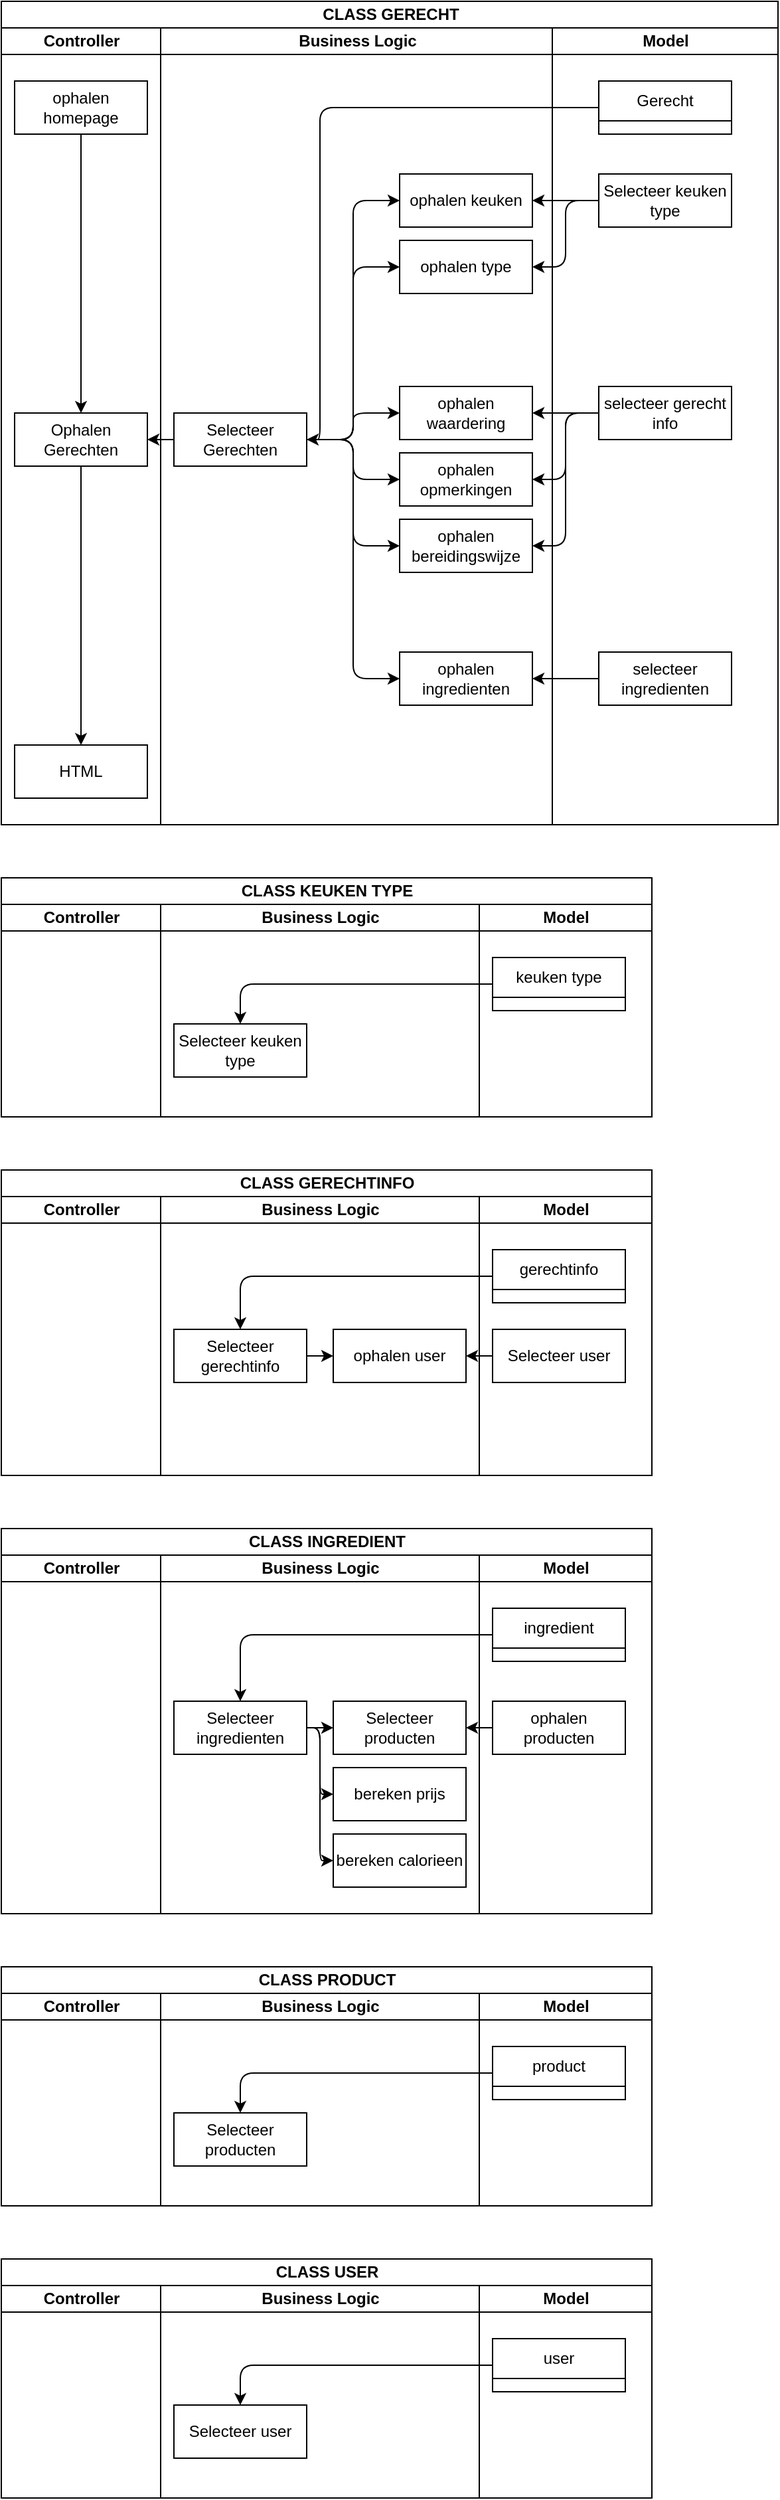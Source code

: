 <mxfile>
    <diagram id="YDH5gtgfFNlyE-vyJbpZ" name="ophalen homepage">
        <mxGraphModel dx="680" dy="563" grid="1" gridSize="10" guides="1" tooltips="1" connect="1" arrows="1" fold="1" page="1" pageScale="1" pageWidth="850" pageHeight="1100" math="0" shadow="0">
            <root>
                <mxCell id="0"/>
                <mxCell id="1" parent="0"/>
                <mxCell id="2" value="CLASS GERECHT" style="swimlane;childLayout=stackLayout;resizeParent=1;resizeParentMax=0;startSize=20;html=1;" parent="1" vertex="1">
                    <mxGeometry x="10" y="30" width="585" height="620" as="geometry"/>
                </mxCell>
                <mxCell id="3" value="Controller" style="swimlane;startSize=20;html=1;" parent="2" vertex="1">
                    <mxGeometry y="20" width="120" height="600" as="geometry"/>
                </mxCell>
                <mxCell id="150" style="edgeStyle=none;html=1;exitX=0.5;exitY=1;exitDx=0;exitDy=0;entryX=0.5;entryY=0;entryDx=0;entryDy=0;" edge="1" parent="3" source="4" target="149">
                    <mxGeometry relative="1" as="geometry"/>
                </mxCell>
                <mxCell id="4" value="ophalen homepage" style="rounded=0;whiteSpace=wrap;html=1;" parent="3" vertex="1">
                    <mxGeometry x="10" y="40" width="100" height="40" as="geometry"/>
                </mxCell>
                <mxCell id="9" value="HTML" style="rounded=0;whiteSpace=wrap;html=1;" parent="3" vertex="1">
                    <mxGeometry x="10.0" y="540" width="100" height="40" as="geometry"/>
                </mxCell>
                <mxCell id="151" style="edgeStyle=none;html=1;exitX=0.5;exitY=1;exitDx=0;exitDy=0;entryX=0.5;entryY=0;entryDx=0;entryDy=0;" edge="1" parent="3" source="149" target="9">
                    <mxGeometry relative="1" as="geometry"/>
                </mxCell>
                <mxCell id="149" value="Ophalen Gerechten" style="rounded=0;whiteSpace=wrap;html=1;" vertex="1" parent="3">
                    <mxGeometry x="10.0" y="290" width="100" height="40" as="geometry"/>
                </mxCell>
                <mxCell id="5" value="Business Logic" style="swimlane;startSize=20;html=1;" parent="2" vertex="1">
                    <mxGeometry x="120" y="20" width="295" height="600" as="geometry"/>
                </mxCell>
                <mxCell id="162" style="edgeStyle=orthogonalEdgeStyle;html=1;exitX=1;exitY=0.5;exitDx=0;exitDy=0;entryX=0;entryY=0.5;entryDx=0;entryDy=0;" edge="1" parent="5" source="11" target="154">
                    <mxGeometry relative="1" as="geometry"/>
                </mxCell>
                <mxCell id="163" style="edgeStyle=orthogonalEdgeStyle;html=1;exitX=1;exitY=0.5;exitDx=0;exitDy=0;entryX=0;entryY=0.5;entryDx=0;entryDy=0;" edge="1" parent="5" source="11" target="155">
                    <mxGeometry relative="1" as="geometry"/>
                </mxCell>
                <mxCell id="191" style="edgeStyle=orthogonalEdgeStyle;html=1;exitX=1;exitY=0.5;exitDx=0;exitDy=0;entryX=0;entryY=0.5;entryDx=0;entryDy=0;" edge="1" parent="5" source="11" target="156">
                    <mxGeometry relative="1" as="geometry"/>
                </mxCell>
                <mxCell id="193" style="edgeStyle=orthogonalEdgeStyle;html=1;exitX=1;exitY=0.5;exitDx=0;exitDy=0;entryX=0;entryY=0.5;entryDx=0;entryDy=0;" edge="1" parent="5" source="11" target="158">
                    <mxGeometry relative="1" as="geometry"/>
                </mxCell>
                <mxCell id="196" style="edgeStyle=orthogonalEdgeStyle;html=1;exitX=1;exitY=0.5;exitDx=0;exitDy=0;entryX=0;entryY=0.5;entryDx=0;entryDy=0;" edge="1" parent="5" source="11" target="187">
                    <mxGeometry relative="1" as="geometry"/>
                </mxCell>
                <mxCell id="198" style="edgeStyle=orthogonalEdgeStyle;html=1;exitX=1;exitY=0.5;exitDx=0;exitDy=0;entryX=0;entryY=0.5;entryDx=0;entryDy=0;" edge="1" parent="5" source="11" target="157">
                    <mxGeometry relative="1" as="geometry"/>
                </mxCell>
                <mxCell id="11" value="Selecteer Gerechten" style="rounded=0;whiteSpace=wrap;html=1;" parent="5" vertex="1">
                    <mxGeometry x="10.0" y="290" width="100" height="40" as="geometry"/>
                </mxCell>
                <mxCell id="154" value="ophalen keuken" style="rounded=0;whiteSpace=wrap;html=1;" vertex="1" parent="5">
                    <mxGeometry x="180" y="110" width="100" height="40" as="geometry"/>
                </mxCell>
                <mxCell id="155" value="ophalen type" style="rounded=0;whiteSpace=wrap;html=1;" vertex="1" parent="5">
                    <mxGeometry x="180" y="160" width="100" height="40" as="geometry"/>
                </mxCell>
                <mxCell id="156" value="ophalen waardering" style="rounded=0;whiteSpace=wrap;html=1;" vertex="1" parent="5">
                    <mxGeometry x="180" y="270" width="100" height="40" as="geometry"/>
                </mxCell>
                <mxCell id="157" value="ophalen ingredienten" style="rounded=0;whiteSpace=wrap;html=1;" vertex="1" parent="5">
                    <mxGeometry x="180" y="470" width="100" height="40" as="geometry"/>
                </mxCell>
                <mxCell id="158" value="ophalen opmerkingen" style="rounded=0;whiteSpace=wrap;html=1;" vertex="1" parent="5">
                    <mxGeometry x="180" y="320" width="100" height="40" as="geometry"/>
                </mxCell>
                <mxCell id="187" value="ophalen bereidingswijze" style="rounded=0;whiteSpace=wrap;html=1;" vertex="1" parent="5">
                    <mxGeometry x="180" y="370" width="100" height="40" as="geometry"/>
                </mxCell>
                <mxCell id="6" value="Model" style="swimlane;startSize=20;html=1;" parent="2" vertex="1">
                    <mxGeometry x="415" y="20" width="170" height="600" as="geometry"/>
                </mxCell>
                <mxCell id="12" value="Gerecht" style="swimlane;fontStyle=0;childLayout=stackLayout;horizontal=1;startSize=30;horizontalStack=0;resizeParent=1;resizeParentMax=0;resizeLast=0;collapsible=1;marginBottom=0;whiteSpace=wrap;html=1;fontSize=12;" parent="6" vertex="1">
                    <mxGeometry x="35" y="40" width="100" height="40" as="geometry"/>
                </mxCell>
                <mxCell id="89" value="Selecteer keuken type" style="rounded=0;whiteSpace=wrap;html=1;" parent="6" vertex="1">
                    <mxGeometry x="35" y="110" width="100" height="40" as="geometry"/>
                </mxCell>
                <mxCell id="190" value="selecteer gerecht info" style="rounded=0;whiteSpace=wrap;html=1;" vertex="1" parent="6">
                    <mxGeometry x="35" y="270" width="100" height="40" as="geometry"/>
                </mxCell>
                <mxCell id="199" value="selecteer ingredienten" style="rounded=0;whiteSpace=wrap;html=1;" vertex="1" parent="6">
                    <mxGeometry x="35" y="470" width="100" height="40" as="geometry"/>
                </mxCell>
                <mxCell id="152" style="edgeStyle=none;html=1;exitX=0;exitY=0.5;exitDx=0;exitDy=0;entryX=1;entryY=0.5;entryDx=0;entryDy=0;" edge="1" parent="2" source="11" target="149">
                    <mxGeometry relative="1" as="geometry"/>
                </mxCell>
                <mxCell id="153" style="edgeStyle=orthogonalEdgeStyle;html=1;exitX=0;exitY=0.5;exitDx=0;exitDy=0;entryX=1;entryY=0.5;entryDx=0;entryDy=0;" edge="1" parent="2" source="12" target="11">
                    <mxGeometry relative="1" as="geometry">
                        <Array as="points">
                            <mxPoint x="240" y="80"/>
                            <mxPoint x="240" y="330"/>
                        </Array>
                    </mxGeometry>
                </mxCell>
                <mxCell id="188" style="edgeStyle=orthogonalEdgeStyle;html=1;exitX=0;exitY=0.5;exitDx=0;exitDy=0;entryX=1;entryY=0.5;entryDx=0;entryDy=0;" edge="1" parent="2" source="89" target="154">
                    <mxGeometry relative="1" as="geometry"/>
                </mxCell>
                <mxCell id="189" style="edgeStyle=orthogonalEdgeStyle;html=1;exitX=0;exitY=0.5;exitDx=0;exitDy=0;entryX=1;entryY=0.5;entryDx=0;entryDy=0;" edge="1" parent="2" source="89" target="155">
                    <mxGeometry relative="1" as="geometry"/>
                </mxCell>
                <mxCell id="192" style="edgeStyle=orthogonalEdgeStyle;html=1;exitX=0;exitY=0.5;exitDx=0;exitDy=0;entryX=1;entryY=0.5;entryDx=0;entryDy=0;" edge="1" parent="2" source="190" target="156">
                    <mxGeometry relative="1" as="geometry"/>
                </mxCell>
                <mxCell id="195" style="edgeStyle=orthogonalEdgeStyle;html=1;exitX=0;exitY=0.5;exitDx=0;exitDy=0;entryX=1;entryY=0.5;entryDx=0;entryDy=0;" edge="1" parent="2" source="190" target="158">
                    <mxGeometry relative="1" as="geometry"/>
                </mxCell>
                <mxCell id="197" style="edgeStyle=orthogonalEdgeStyle;html=1;exitX=0;exitY=0.5;exitDx=0;exitDy=0;entryX=1;entryY=0.5;entryDx=0;entryDy=0;" edge="1" parent="2" source="190" target="187">
                    <mxGeometry relative="1" as="geometry"/>
                </mxCell>
                <mxCell id="200" style="edgeStyle=orthogonalEdgeStyle;html=1;exitX=0;exitY=0.5;exitDx=0;exitDy=0;entryX=1;entryY=0.5;entryDx=0;entryDy=0;" edge="1" parent="2" source="199" target="157">
                    <mxGeometry relative="1" as="geometry"/>
                </mxCell>
                <mxCell id="201" value="CLASS KEUKEN TYPE" style="swimlane;childLayout=stackLayout;resizeParent=1;resizeParentMax=0;startSize=20;html=1;" vertex="1" parent="1">
                    <mxGeometry x="10" y="690" width="490" height="180" as="geometry"/>
                </mxCell>
                <mxCell id="202" value="Controller" style="swimlane;startSize=20;html=1;" vertex="1" parent="201">
                    <mxGeometry y="20" width="120" height="160" as="geometry"/>
                </mxCell>
                <mxCell id="203" value="Business Logic" style="swimlane;startSize=20;html=1;" vertex="1" parent="201">
                    <mxGeometry x="120" y="20" width="240" height="160" as="geometry"/>
                </mxCell>
                <mxCell id="205" value="Selecteer keuken type" style="rounded=0;whiteSpace=wrap;html=1;" vertex="1" parent="203">
                    <mxGeometry x="10.0" y="90" width="100" height="40" as="geometry"/>
                </mxCell>
                <mxCell id="207" value="Model" style="swimlane;startSize=20;html=1;" vertex="1" parent="201">
                    <mxGeometry x="360" y="20" width="130" height="160" as="geometry"/>
                </mxCell>
                <mxCell id="208" value="keuken type" style="swimlane;fontStyle=0;childLayout=stackLayout;horizontal=1;startSize=30;horizontalStack=0;resizeParent=1;resizeParentMax=0;resizeLast=0;collapsible=1;marginBottom=0;whiteSpace=wrap;html=1;fontSize=12;" vertex="1" parent="207">
                    <mxGeometry x="10.0" y="40" width="100" height="40" as="geometry"/>
                </mxCell>
                <mxCell id="210" style="edgeStyle=orthogonalEdgeStyle;html=1;" edge="1" parent="201" source="208" target="205">
                    <mxGeometry relative="1" as="geometry"/>
                </mxCell>
                <mxCell id="212" value="CLASS GERECHTINFO" style="swimlane;childLayout=stackLayout;resizeParent=1;resizeParentMax=0;startSize=20;html=1;" vertex="1" parent="1">
                    <mxGeometry x="10" y="910" width="490" height="230" as="geometry"/>
                </mxCell>
                <mxCell id="213" value="Controller" style="swimlane;startSize=20;html=1;" vertex="1" parent="212">
                    <mxGeometry y="20" width="120" height="210" as="geometry"/>
                </mxCell>
                <mxCell id="214" value="Business Logic" style="swimlane;startSize=20;html=1;" vertex="1" parent="212">
                    <mxGeometry x="120" y="20" width="240" height="210" as="geometry"/>
                </mxCell>
                <mxCell id="221" style="edgeStyle=orthogonalEdgeStyle;html=1;exitX=1;exitY=0.5;exitDx=0;exitDy=0;entryX=0;entryY=0.5;entryDx=0;entryDy=0;" edge="1" parent="214" source="215" target="220">
                    <mxGeometry relative="1" as="geometry"/>
                </mxCell>
                <mxCell id="215" value="Selecteer gerechtinfo" style="rounded=0;whiteSpace=wrap;html=1;" vertex="1" parent="214">
                    <mxGeometry x="10.0" y="100" width="100" height="40" as="geometry"/>
                </mxCell>
                <mxCell id="220" value="ophalen user" style="rounded=0;whiteSpace=wrap;html=1;" vertex="1" parent="214">
                    <mxGeometry x="130.0" y="100" width="100" height="40" as="geometry"/>
                </mxCell>
                <mxCell id="216" value="Model" style="swimlane;startSize=20;html=1;" vertex="1" parent="212">
                    <mxGeometry x="360" y="20" width="130" height="210" as="geometry"/>
                </mxCell>
                <mxCell id="217" value="gerechtinfo" style="swimlane;fontStyle=0;childLayout=stackLayout;horizontal=1;startSize=30;horizontalStack=0;resizeParent=1;resizeParentMax=0;resizeLast=0;collapsible=1;marginBottom=0;whiteSpace=wrap;html=1;fontSize=12;" vertex="1" parent="216">
                    <mxGeometry x="10.0" y="40" width="100" height="40" as="geometry"/>
                </mxCell>
                <mxCell id="219" value="Selecteer user" style="rounded=0;whiteSpace=wrap;html=1;" vertex="1" parent="216">
                    <mxGeometry x="10.0" y="100" width="100" height="40" as="geometry"/>
                </mxCell>
                <mxCell id="218" style="edgeStyle=orthogonalEdgeStyle;html=1;" edge="1" parent="212" source="217" target="215">
                    <mxGeometry relative="1" as="geometry"/>
                </mxCell>
                <mxCell id="222" style="edgeStyle=orthogonalEdgeStyle;html=1;exitX=0;exitY=0.5;exitDx=0;exitDy=0;" edge="1" parent="1" source="219">
                    <mxGeometry relative="1" as="geometry">
                        <mxPoint x="360" y="1050" as="targetPoint"/>
                    </mxGeometry>
                </mxCell>
                <mxCell id="223" value="CLASS INGREDIENT" style="swimlane;childLayout=stackLayout;resizeParent=1;resizeParentMax=0;startSize=20;html=1;" vertex="1" parent="1">
                    <mxGeometry x="10" y="1180" width="490" height="290" as="geometry"/>
                </mxCell>
                <mxCell id="224" value="Controller" style="swimlane;startSize=20;html=1;" vertex="1" parent="223">
                    <mxGeometry y="20" width="120" height="270" as="geometry"/>
                </mxCell>
                <mxCell id="225" value="Business Logic" style="swimlane;startSize=20;html=1;" vertex="1" parent="223">
                    <mxGeometry x="120" y="20" width="240" height="270" as="geometry"/>
                </mxCell>
                <mxCell id="233" style="edgeStyle=orthogonalEdgeStyle;html=1;exitX=1;exitY=0.5;exitDx=0;exitDy=0;entryX=0;entryY=0.5;entryDx=0;entryDy=0;" edge="1" parent="225" source="226" target="232">
                    <mxGeometry relative="1" as="geometry"/>
                </mxCell>
                <mxCell id="246" style="edgeStyle=orthogonalEdgeStyle;html=1;exitX=1;exitY=0.5;exitDx=0;exitDy=0;entryX=0;entryY=0.5;entryDx=0;entryDy=0;" edge="1" parent="225" source="226" target="235">
                    <mxGeometry relative="1" as="geometry"/>
                </mxCell>
                <mxCell id="247" style="edgeStyle=orthogonalEdgeStyle;html=1;exitX=1;exitY=0.5;exitDx=0;exitDy=0;entryX=0;entryY=0.5;entryDx=0;entryDy=0;" edge="1" parent="225" source="226" target="237">
                    <mxGeometry relative="1" as="geometry"/>
                </mxCell>
                <mxCell id="226" value="Selecteer ingredienten" style="rounded=0;whiteSpace=wrap;html=1;" vertex="1" parent="225">
                    <mxGeometry x="10.0" y="110" width="100" height="40" as="geometry"/>
                </mxCell>
                <mxCell id="232" value="Selecteer producten" style="rounded=0;whiteSpace=wrap;html=1;" vertex="1" parent="225">
                    <mxGeometry x="130.0" y="110" width="100" height="40" as="geometry"/>
                </mxCell>
                <mxCell id="235" value="bereken prijs" style="rounded=0;whiteSpace=wrap;html=1;" vertex="1" parent="225">
                    <mxGeometry x="130.0" y="160" width="100" height="40" as="geometry"/>
                </mxCell>
                <mxCell id="237" value="bereken calorieen" style="rounded=0;whiteSpace=wrap;html=1;" vertex="1" parent="225">
                    <mxGeometry x="130.0" y="210" width="100" height="40" as="geometry"/>
                </mxCell>
                <mxCell id="227" value="Model" style="swimlane;startSize=20;html=1;" vertex="1" parent="223">
                    <mxGeometry x="360" y="20" width="130" height="270" as="geometry"/>
                </mxCell>
                <mxCell id="228" value="ingredient" style="swimlane;fontStyle=0;childLayout=stackLayout;horizontal=1;startSize=30;horizontalStack=0;resizeParent=1;resizeParentMax=0;resizeLast=0;collapsible=1;marginBottom=0;whiteSpace=wrap;html=1;fontSize=12;" vertex="1" parent="227">
                    <mxGeometry x="10.0" y="40" width="100" height="40" as="geometry"/>
                </mxCell>
                <mxCell id="231" value="ophalen producten" style="rounded=0;whiteSpace=wrap;html=1;" vertex="1" parent="227">
                    <mxGeometry x="10.0" y="110" width="100" height="40" as="geometry"/>
                </mxCell>
                <mxCell id="229" style="edgeStyle=orthogonalEdgeStyle;html=1;" edge="1" parent="223" source="228" target="226">
                    <mxGeometry relative="1" as="geometry"/>
                </mxCell>
                <mxCell id="234" style="edgeStyle=orthogonalEdgeStyle;html=1;exitX=0;exitY=0.5;exitDx=0;exitDy=0;entryX=1;entryY=0.5;entryDx=0;entryDy=0;" edge="1" parent="223" source="231" target="232">
                    <mxGeometry relative="1" as="geometry"/>
                </mxCell>
                <mxCell id="239" value="CLASS PRODUCT" style="swimlane;childLayout=stackLayout;resizeParent=1;resizeParentMax=0;startSize=20;html=1;" vertex="1" parent="1">
                    <mxGeometry x="10" y="1510" width="490" height="180" as="geometry"/>
                </mxCell>
                <mxCell id="240" value="Controller" style="swimlane;startSize=20;html=1;" vertex="1" parent="239">
                    <mxGeometry y="20" width="120" height="160" as="geometry"/>
                </mxCell>
                <mxCell id="241" value="Business Logic" style="swimlane;startSize=20;html=1;" vertex="1" parent="239">
                    <mxGeometry x="120" y="20" width="240" height="160" as="geometry"/>
                </mxCell>
                <mxCell id="242" value="Selecteer producten" style="rounded=0;whiteSpace=wrap;html=1;" vertex="1" parent="241">
                    <mxGeometry x="10.0" y="90" width="100" height="40" as="geometry"/>
                </mxCell>
                <mxCell id="243" value="Model" style="swimlane;startSize=20;html=1;" vertex="1" parent="239">
                    <mxGeometry x="360" y="20" width="130" height="160" as="geometry"/>
                </mxCell>
                <mxCell id="244" value="product" style="swimlane;fontStyle=0;childLayout=stackLayout;horizontal=1;startSize=30;horizontalStack=0;resizeParent=1;resizeParentMax=0;resizeLast=0;collapsible=1;marginBottom=0;whiteSpace=wrap;html=1;fontSize=12;" vertex="1" parent="243">
                    <mxGeometry x="10.0" y="40" width="100" height="40" as="geometry"/>
                </mxCell>
                <mxCell id="245" style="edgeStyle=orthogonalEdgeStyle;html=1;" edge="1" parent="239" source="244" target="242">
                    <mxGeometry relative="1" as="geometry"/>
                </mxCell>
                <mxCell id="lWpp2SihVvTcXTK2jiZx-247" value="CLASS USER" style="swimlane;childLayout=stackLayout;resizeParent=1;resizeParentMax=0;startSize=20;html=1;" vertex="1" parent="1">
                    <mxGeometry x="10" y="1730" width="490" height="180" as="geometry"/>
                </mxCell>
                <mxCell id="lWpp2SihVvTcXTK2jiZx-248" value="Controller" style="swimlane;startSize=20;html=1;" vertex="1" parent="lWpp2SihVvTcXTK2jiZx-247">
                    <mxGeometry y="20" width="120" height="160" as="geometry"/>
                </mxCell>
                <mxCell id="lWpp2SihVvTcXTK2jiZx-249" value="Business Logic" style="swimlane;startSize=20;html=1;" vertex="1" parent="lWpp2SihVvTcXTK2jiZx-247">
                    <mxGeometry x="120" y="20" width="240" height="160" as="geometry"/>
                </mxCell>
                <mxCell id="lWpp2SihVvTcXTK2jiZx-250" value="Selecteer user" style="rounded=0;whiteSpace=wrap;html=1;" vertex="1" parent="lWpp2SihVvTcXTK2jiZx-249">
                    <mxGeometry x="10.0" y="90" width="100" height="40" as="geometry"/>
                </mxCell>
                <mxCell id="lWpp2SihVvTcXTK2jiZx-251" value="Model" style="swimlane;startSize=20;html=1;" vertex="1" parent="lWpp2SihVvTcXTK2jiZx-247">
                    <mxGeometry x="360" y="20" width="130" height="160" as="geometry"/>
                </mxCell>
                <mxCell id="lWpp2SihVvTcXTK2jiZx-252" value="user" style="swimlane;fontStyle=0;childLayout=stackLayout;horizontal=1;startSize=30;horizontalStack=0;resizeParent=1;resizeParentMax=0;resizeLast=0;collapsible=1;marginBottom=0;whiteSpace=wrap;html=1;fontSize=12;" vertex="1" parent="lWpp2SihVvTcXTK2jiZx-251">
                    <mxGeometry x="10.0" y="40" width="100" height="40" as="geometry"/>
                </mxCell>
                <mxCell id="lWpp2SihVvTcXTK2jiZx-253" style="edgeStyle=orthogonalEdgeStyle;html=1;" edge="1" parent="lWpp2SihVvTcXTK2jiZx-247" source="lWpp2SihVvTcXTK2jiZx-252" target="lWpp2SihVvTcXTK2jiZx-250">
                    <mxGeometry relative="1" as="geometry"/>
                </mxCell>
            </root>
        </mxGraphModel>
    </diagram>
    <diagram id="CoL4jvxkLPoEOY2x2Tg8" name="ophalen detailpage">
        <mxGraphModel dx="680" dy="563" grid="1" gridSize="10" guides="1" tooltips="1" connect="1" arrows="1" fold="1" page="1" pageScale="1" pageWidth="850" pageHeight="1100" math="0" shadow="0">
            <root>
                <mxCell id="0"/>
                <mxCell id="1" parent="0"/>
                <mxCell id="m3Z5yjFl3U096URBR_PB-1" value="CLASS GERECHT" style="swimlane;childLayout=stackLayout;resizeParent=1;resizeParentMax=0;startSize=20;html=1;" vertex="1" parent="1">
                    <mxGeometry x="10" y="30" width="585" height="620" as="geometry"/>
                </mxCell>
                <mxCell id="m3Z5yjFl3U096URBR_PB-2" value="Controller" style="swimlane;startSize=20;html=1;" vertex="1" parent="m3Z5yjFl3U096URBR_PB-1">
                    <mxGeometry y="20" width="120" height="600" as="geometry"/>
                </mxCell>
                <mxCell id="m3Z5yjFl3U096URBR_PB-3" style="edgeStyle=none;html=1;exitX=0.5;exitY=1;exitDx=0;exitDy=0;entryX=0.5;entryY=0;entryDx=0;entryDy=0;" edge="1" parent="m3Z5yjFl3U096URBR_PB-2" source="m3Z5yjFl3U096URBR_PB-4" target="m3Z5yjFl3U096URBR_PB-7">
                    <mxGeometry relative="1" as="geometry"/>
                </mxCell>
                <mxCell id="m3Z5yjFl3U096URBR_PB-4" value="ophalen detailpage" style="rounded=0;whiteSpace=wrap;html=1;" vertex="1" parent="m3Z5yjFl3U096URBR_PB-2">
                    <mxGeometry x="10" y="40" width="100" height="40" as="geometry"/>
                </mxCell>
                <mxCell id="m3Z5yjFl3U096URBR_PB-5" value="HTML" style="rounded=0;whiteSpace=wrap;html=1;" vertex="1" parent="m3Z5yjFl3U096URBR_PB-2">
                    <mxGeometry x="10.0" y="540" width="100" height="40" as="geometry"/>
                </mxCell>
                <mxCell id="m3Z5yjFl3U096URBR_PB-6" style="edgeStyle=none;html=1;exitX=0.5;exitY=1;exitDx=0;exitDy=0;entryX=0.5;entryY=0;entryDx=0;entryDy=0;" edge="1" parent="m3Z5yjFl3U096URBR_PB-2" source="m3Z5yjFl3U096URBR_PB-7" target="m3Z5yjFl3U096URBR_PB-5">
                    <mxGeometry relative="1" as="geometry"/>
                </mxCell>
                <mxCell id="m3Z5yjFl3U096URBR_PB-7" value="Ophalen Gerecht" style="rounded=0;whiteSpace=wrap;html=1;" vertex="1" parent="m3Z5yjFl3U096URBR_PB-2">
                    <mxGeometry x="10.0" y="290" width="100" height="40" as="geometry"/>
                </mxCell>
                <mxCell id="m3Z5yjFl3U096URBR_PB-8" value="Business Logic" style="swimlane;startSize=20;html=1;" vertex="1" parent="m3Z5yjFl3U096URBR_PB-1">
                    <mxGeometry x="120" y="20" width="295" height="600" as="geometry"/>
                </mxCell>
                <mxCell id="m3Z5yjFl3U096URBR_PB-9" style="edgeStyle=orthogonalEdgeStyle;html=1;exitX=1;exitY=0.5;exitDx=0;exitDy=0;entryX=0;entryY=0.5;entryDx=0;entryDy=0;" edge="1" parent="m3Z5yjFl3U096URBR_PB-8" source="m3Z5yjFl3U096URBR_PB-15" target="m3Z5yjFl3U096URBR_PB-16">
                    <mxGeometry relative="1" as="geometry"/>
                </mxCell>
                <mxCell id="m3Z5yjFl3U096URBR_PB-10" style="edgeStyle=orthogonalEdgeStyle;html=1;exitX=1;exitY=0.5;exitDx=0;exitDy=0;entryX=0;entryY=0.5;entryDx=0;entryDy=0;" edge="1" parent="m3Z5yjFl3U096URBR_PB-8" source="m3Z5yjFl3U096URBR_PB-15" target="m3Z5yjFl3U096URBR_PB-17">
                    <mxGeometry relative="1" as="geometry"/>
                </mxCell>
                <mxCell id="m3Z5yjFl3U096URBR_PB-11" style="edgeStyle=orthogonalEdgeStyle;html=1;exitX=1;exitY=0.5;exitDx=0;exitDy=0;entryX=0;entryY=0.5;entryDx=0;entryDy=0;" edge="1" parent="m3Z5yjFl3U096URBR_PB-8" source="m3Z5yjFl3U096URBR_PB-15" target="m3Z5yjFl3U096URBR_PB-18">
                    <mxGeometry relative="1" as="geometry"/>
                </mxCell>
                <mxCell id="m3Z5yjFl3U096URBR_PB-12" style="edgeStyle=orthogonalEdgeStyle;html=1;exitX=1;exitY=0.5;exitDx=0;exitDy=0;entryX=0;entryY=0.5;entryDx=0;entryDy=0;" edge="1" parent="m3Z5yjFl3U096URBR_PB-8" source="m3Z5yjFl3U096URBR_PB-15" target="m3Z5yjFl3U096URBR_PB-20">
                    <mxGeometry relative="1" as="geometry"/>
                </mxCell>
                <mxCell id="m3Z5yjFl3U096URBR_PB-13" style="edgeStyle=orthogonalEdgeStyle;html=1;exitX=1;exitY=0.5;exitDx=0;exitDy=0;entryX=0;entryY=0.5;entryDx=0;entryDy=0;" edge="1" parent="m3Z5yjFl3U096URBR_PB-8" source="m3Z5yjFl3U096URBR_PB-15" target="m3Z5yjFl3U096URBR_PB-21">
                    <mxGeometry relative="1" as="geometry"/>
                </mxCell>
                <mxCell id="m3Z5yjFl3U096URBR_PB-14" style="edgeStyle=orthogonalEdgeStyle;html=1;exitX=1;exitY=0.5;exitDx=0;exitDy=0;entryX=0;entryY=0.5;entryDx=0;entryDy=0;" edge="1" parent="m3Z5yjFl3U096URBR_PB-8" source="m3Z5yjFl3U096URBR_PB-15" target="m3Z5yjFl3U096URBR_PB-19">
                    <mxGeometry relative="1" as="geometry"/>
                </mxCell>
                <mxCell id="BpEPQ8Hq2ZnmBbvYD667-2" style="edgeStyle=orthogonalEdgeStyle;html=1;exitX=1;exitY=0.5;exitDx=0;exitDy=0;entryX=0;entryY=0.5;entryDx=0;entryDy=0;" edge="1" parent="m3Z5yjFl3U096URBR_PB-8" source="m3Z5yjFl3U096URBR_PB-15" target="BpEPQ8Hq2ZnmBbvYD667-1">
                    <mxGeometry relative="1" as="geometry"/>
                </mxCell>
                <mxCell id="QxhxwHQl0hxsSG1z_7-f-3" style="edgeStyle=orthogonalEdgeStyle;html=1;exitX=1;exitY=0.5;exitDx=0;exitDy=0;entryX=0;entryY=0.5;entryDx=0;entryDy=0;" edge="1" parent="m3Z5yjFl3U096URBR_PB-8" source="m3Z5yjFl3U096URBR_PB-15" target="QxhxwHQl0hxsSG1z_7-f-1">
                    <mxGeometry relative="1" as="geometry"/>
                </mxCell>
                <mxCell id="m3Z5yjFl3U096URBR_PB-15" value="Selecteer Gerecht" style="rounded=0;whiteSpace=wrap;html=1;" vertex="1" parent="m3Z5yjFl3U096URBR_PB-8">
                    <mxGeometry x="10.0" y="290" width="100" height="40" as="geometry"/>
                </mxCell>
                <mxCell id="m3Z5yjFl3U096URBR_PB-16" value="ophalen keuken" style="rounded=0;whiteSpace=wrap;html=1;" vertex="1" parent="m3Z5yjFl3U096URBR_PB-8">
                    <mxGeometry x="180" y="110" width="100" height="40" as="geometry"/>
                </mxCell>
                <mxCell id="m3Z5yjFl3U096URBR_PB-17" value="ophalen type" style="rounded=0;whiteSpace=wrap;html=1;" vertex="1" parent="m3Z5yjFl3U096URBR_PB-8">
                    <mxGeometry x="180" y="160" width="100" height="40" as="geometry"/>
                </mxCell>
                <mxCell id="m3Z5yjFl3U096URBR_PB-18" value="ophalen waardering" style="rounded=0;whiteSpace=wrap;html=1;" vertex="1" parent="m3Z5yjFl3U096URBR_PB-8">
                    <mxGeometry x="180" y="290" width="100" height="40" as="geometry"/>
                </mxCell>
                <mxCell id="m3Z5yjFl3U096URBR_PB-19" value="ophalen ingredienten" style="rounded=0;whiteSpace=wrap;html=1;" vertex="1" parent="m3Z5yjFl3U096URBR_PB-8">
                    <mxGeometry x="180" y="470" width="100" height="40" as="geometry"/>
                </mxCell>
                <mxCell id="m3Z5yjFl3U096URBR_PB-20" value="ophalen opmerkingen" style="rounded=0;whiteSpace=wrap;html=1;" vertex="1" parent="m3Z5yjFl3U096URBR_PB-8">
                    <mxGeometry x="180" y="340" width="100" height="40" as="geometry"/>
                </mxCell>
                <mxCell id="m3Z5yjFl3U096URBR_PB-21" value="ophalen bereidingswijze" style="rounded=0;whiteSpace=wrap;html=1;" vertex="1" parent="m3Z5yjFl3U096URBR_PB-8">
                    <mxGeometry x="180" y="390" width="100" height="40" as="geometry"/>
                </mxCell>
                <mxCell id="BpEPQ8Hq2ZnmBbvYD667-1" value="ophalen user" style="rounded=0;whiteSpace=wrap;html=1;" vertex="1" parent="m3Z5yjFl3U096URBR_PB-8">
                    <mxGeometry x="180" y="540" width="100" height="40" as="geometry"/>
                </mxCell>
                <mxCell id="QxhxwHQl0hxsSG1z_7-f-1" value="ophalen favorieten" style="rounded=0;whiteSpace=wrap;html=1;" vertex="1" parent="m3Z5yjFl3U096URBR_PB-8">
                    <mxGeometry x="180" y="240" width="100" height="40" as="geometry"/>
                </mxCell>
                <mxCell id="m3Z5yjFl3U096URBR_PB-22" value="Model" style="swimlane;startSize=20;html=1;" vertex="1" parent="m3Z5yjFl3U096URBR_PB-1">
                    <mxGeometry x="415" y="20" width="170" height="600" as="geometry"/>
                </mxCell>
                <mxCell id="m3Z5yjFl3U096URBR_PB-23" value="Gerecht" style="swimlane;fontStyle=0;childLayout=stackLayout;horizontal=1;startSize=30;horizontalStack=0;resizeParent=1;resizeParentMax=0;resizeLast=0;collapsible=1;marginBottom=0;whiteSpace=wrap;html=1;fontSize=12;" vertex="1" parent="m3Z5yjFl3U096URBR_PB-22">
                    <mxGeometry x="35" y="40" width="100" height="40" as="geometry"/>
                </mxCell>
                <mxCell id="m3Z5yjFl3U096URBR_PB-24" value="Selecteer keuken type" style="rounded=0;whiteSpace=wrap;html=1;" vertex="1" parent="m3Z5yjFl3U096URBR_PB-22">
                    <mxGeometry x="35" y="110" width="100" height="40" as="geometry"/>
                </mxCell>
                <mxCell id="m3Z5yjFl3U096URBR_PB-25" value="selecteer gerecht info" style="rounded=0;whiteSpace=wrap;html=1;" vertex="1" parent="m3Z5yjFl3U096URBR_PB-22">
                    <mxGeometry x="35" y="270" width="100" height="40" as="geometry"/>
                </mxCell>
                <mxCell id="m3Z5yjFl3U096URBR_PB-26" value="selecteer ingredienten" style="rounded=0;whiteSpace=wrap;html=1;" vertex="1" parent="m3Z5yjFl3U096URBR_PB-22">
                    <mxGeometry x="35" y="470" width="100" height="40" as="geometry"/>
                </mxCell>
                <mxCell id="BpEPQ8Hq2ZnmBbvYD667-3" value="selecteer&amp;nbsp; user" style="rounded=0;whiteSpace=wrap;html=1;" vertex="1" parent="m3Z5yjFl3U096URBR_PB-22">
                    <mxGeometry x="35" y="540" width="100" height="40" as="geometry"/>
                </mxCell>
                <mxCell id="m3Z5yjFl3U096URBR_PB-27" style="edgeStyle=none;html=1;exitX=0;exitY=0.5;exitDx=0;exitDy=0;entryX=1;entryY=0.5;entryDx=0;entryDy=0;" edge="1" parent="m3Z5yjFl3U096URBR_PB-1" source="m3Z5yjFl3U096URBR_PB-15" target="m3Z5yjFl3U096URBR_PB-7">
                    <mxGeometry relative="1" as="geometry"/>
                </mxCell>
                <mxCell id="m3Z5yjFl3U096URBR_PB-28" style="edgeStyle=orthogonalEdgeStyle;html=1;exitX=0;exitY=0.5;exitDx=0;exitDy=0;entryX=1;entryY=0.5;entryDx=0;entryDy=0;" edge="1" parent="m3Z5yjFl3U096URBR_PB-1" source="m3Z5yjFl3U096URBR_PB-23" target="m3Z5yjFl3U096URBR_PB-15">
                    <mxGeometry relative="1" as="geometry">
                        <Array as="points">
                            <mxPoint x="240" y="80"/>
                            <mxPoint x="240" y="330"/>
                        </Array>
                    </mxGeometry>
                </mxCell>
                <mxCell id="m3Z5yjFl3U096URBR_PB-29" style="edgeStyle=orthogonalEdgeStyle;html=1;exitX=0;exitY=0.5;exitDx=0;exitDy=0;entryX=1;entryY=0.5;entryDx=0;entryDy=0;" edge="1" parent="m3Z5yjFl3U096URBR_PB-1" source="m3Z5yjFl3U096URBR_PB-24" target="m3Z5yjFl3U096URBR_PB-16">
                    <mxGeometry relative="1" as="geometry"/>
                </mxCell>
                <mxCell id="m3Z5yjFl3U096URBR_PB-30" style="edgeStyle=orthogonalEdgeStyle;html=1;exitX=0;exitY=0.5;exitDx=0;exitDy=0;entryX=1;entryY=0.5;entryDx=0;entryDy=0;" edge="1" parent="m3Z5yjFl3U096URBR_PB-1" source="m3Z5yjFl3U096URBR_PB-24" target="m3Z5yjFl3U096URBR_PB-17">
                    <mxGeometry relative="1" as="geometry"/>
                </mxCell>
                <mxCell id="m3Z5yjFl3U096URBR_PB-31" style="edgeStyle=orthogonalEdgeStyle;html=1;exitX=0;exitY=0.5;exitDx=0;exitDy=0;entryX=1;entryY=0.5;entryDx=0;entryDy=0;" edge="1" parent="m3Z5yjFl3U096URBR_PB-1" source="m3Z5yjFl3U096URBR_PB-25" target="m3Z5yjFl3U096URBR_PB-18">
                    <mxGeometry relative="1" as="geometry"/>
                </mxCell>
                <mxCell id="m3Z5yjFl3U096URBR_PB-32" style="edgeStyle=orthogonalEdgeStyle;html=1;exitX=0;exitY=0.5;exitDx=0;exitDy=0;entryX=1;entryY=0.5;entryDx=0;entryDy=0;" edge="1" parent="m3Z5yjFl3U096URBR_PB-1" source="m3Z5yjFl3U096URBR_PB-25" target="m3Z5yjFl3U096URBR_PB-20">
                    <mxGeometry relative="1" as="geometry"/>
                </mxCell>
                <mxCell id="m3Z5yjFl3U096URBR_PB-33" style="edgeStyle=orthogonalEdgeStyle;html=1;exitX=0;exitY=0.5;exitDx=0;exitDy=0;entryX=1;entryY=0.5;entryDx=0;entryDy=0;" edge="1" parent="m3Z5yjFl3U096URBR_PB-1" source="m3Z5yjFl3U096URBR_PB-25" target="m3Z5yjFl3U096URBR_PB-21">
                    <mxGeometry relative="1" as="geometry"/>
                </mxCell>
                <mxCell id="m3Z5yjFl3U096URBR_PB-34" style="edgeStyle=orthogonalEdgeStyle;html=1;exitX=0;exitY=0.5;exitDx=0;exitDy=0;entryX=1;entryY=0.5;entryDx=0;entryDy=0;" edge="1" parent="m3Z5yjFl3U096URBR_PB-1" source="m3Z5yjFl3U096URBR_PB-26" target="m3Z5yjFl3U096URBR_PB-19">
                    <mxGeometry relative="1" as="geometry"/>
                </mxCell>
                <mxCell id="BpEPQ8Hq2ZnmBbvYD667-4" style="edgeStyle=orthogonalEdgeStyle;html=1;exitX=0;exitY=0.5;exitDx=0;exitDy=0;entryX=1;entryY=0.5;entryDx=0;entryDy=0;" edge="1" parent="m3Z5yjFl3U096URBR_PB-1" source="BpEPQ8Hq2ZnmBbvYD667-3" target="BpEPQ8Hq2ZnmBbvYD667-1">
                    <mxGeometry relative="1" as="geometry"/>
                </mxCell>
                <mxCell id="QxhxwHQl0hxsSG1z_7-f-2" style="edgeStyle=orthogonalEdgeStyle;html=1;exitX=0;exitY=0.5;exitDx=0;exitDy=0;entryX=1;entryY=0.5;entryDx=0;entryDy=0;" edge="1" parent="m3Z5yjFl3U096URBR_PB-1" source="m3Z5yjFl3U096URBR_PB-25" target="QxhxwHQl0hxsSG1z_7-f-1">
                    <mxGeometry relative="1" as="geometry"/>
                </mxCell>
                <mxCell id="m3Z5yjFl3U096URBR_PB-35" value="CLASS KEUKEN TYPE" style="swimlane;childLayout=stackLayout;resizeParent=1;resizeParentMax=0;startSize=20;html=1;" vertex="1" parent="1">
                    <mxGeometry x="10" y="690" width="490" height="180" as="geometry"/>
                </mxCell>
                <mxCell id="m3Z5yjFl3U096URBR_PB-36" value="Controller" style="swimlane;startSize=20;html=1;" vertex="1" parent="m3Z5yjFl3U096URBR_PB-35">
                    <mxGeometry y="20" width="120" height="160" as="geometry"/>
                </mxCell>
                <mxCell id="m3Z5yjFl3U096URBR_PB-37" value="Business Logic" style="swimlane;startSize=20;html=1;" vertex="1" parent="m3Z5yjFl3U096URBR_PB-35">
                    <mxGeometry x="120" y="20" width="240" height="160" as="geometry"/>
                </mxCell>
                <mxCell id="m3Z5yjFl3U096URBR_PB-38" value="Selecteer keuken type" style="rounded=0;whiteSpace=wrap;html=1;" vertex="1" parent="m3Z5yjFl3U096URBR_PB-37">
                    <mxGeometry x="10.0" y="90" width="100" height="40" as="geometry"/>
                </mxCell>
                <mxCell id="m3Z5yjFl3U096URBR_PB-39" value="Model" style="swimlane;startSize=20;html=1;" vertex="1" parent="m3Z5yjFl3U096URBR_PB-35">
                    <mxGeometry x="360" y="20" width="130" height="160" as="geometry"/>
                </mxCell>
                <mxCell id="m3Z5yjFl3U096URBR_PB-40" value="keuken type" style="swimlane;fontStyle=0;childLayout=stackLayout;horizontal=1;startSize=30;horizontalStack=0;resizeParent=1;resizeParentMax=0;resizeLast=0;collapsible=1;marginBottom=0;whiteSpace=wrap;html=1;fontSize=12;" vertex="1" parent="m3Z5yjFl3U096URBR_PB-39">
                    <mxGeometry x="10.0" y="40" width="100" height="40" as="geometry"/>
                </mxCell>
                <mxCell id="m3Z5yjFl3U096URBR_PB-41" style="edgeStyle=orthogonalEdgeStyle;html=1;" edge="1" parent="m3Z5yjFl3U096URBR_PB-35" source="m3Z5yjFl3U096URBR_PB-40" target="m3Z5yjFl3U096URBR_PB-38">
                    <mxGeometry relative="1" as="geometry"/>
                </mxCell>
                <mxCell id="m3Z5yjFl3U096URBR_PB-42" value="CLASS GERECHTINFO" style="swimlane;childLayout=stackLayout;resizeParent=1;resizeParentMax=0;startSize=20;html=1;" vertex="1" parent="1">
                    <mxGeometry x="10" y="910" width="490" height="190" as="geometry"/>
                </mxCell>
                <mxCell id="m3Z5yjFl3U096URBR_PB-43" value="Controller" style="swimlane;startSize=20;html=1;" vertex="1" parent="m3Z5yjFl3U096URBR_PB-42">
                    <mxGeometry y="20" width="120" height="170" as="geometry"/>
                </mxCell>
                <mxCell id="m3Z5yjFl3U096URBR_PB-44" value="Business Logic" style="swimlane;startSize=20;html=1;" vertex="1" parent="m3Z5yjFl3U096URBR_PB-42">
                    <mxGeometry x="120" y="20" width="240" height="170" as="geometry"/>
                </mxCell>
                <mxCell id="m3Z5yjFl3U096URBR_PB-46" value="Selecteer gerechtinfo" style="rounded=0;whiteSpace=wrap;html=1;" vertex="1" parent="m3Z5yjFl3U096URBR_PB-44">
                    <mxGeometry x="10.0" y="100" width="100" height="40" as="geometry"/>
                </mxCell>
                <mxCell id="m3Z5yjFl3U096URBR_PB-48" value="Model" style="swimlane;startSize=20;html=1;" vertex="1" parent="m3Z5yjFl3U096URBR_PB-42">
                    <mxGeometry x="360" y="20" width="130" height="170" as="geometry"/>
                </mxCell>
                <mxCell id="m3Z5yjFl3U096URBR_PB-49" value="gerechtinfo" style="swimlane;fontStyle=0;childLayout=stackLayout;horizontal=1;startSize=30;horizontalStack=0;resizeParent=1;resizeParentMax=0;resizeLast=0;collapsible=1;marginBottom=0;whiteSpace=wrap;html=1;fontSize=12;" vertex="1" parent="m3Z5yjFl3U096URBR_PB-48">
                    <mxGeometry x="10.0" y="40" width="100" height="40" as="geometry"/>
                </mxCell>
                <mxCell id="m3Z5yjFl3U096URBR_PB-51" style="edgeStyle=orthogonalEdgeStyle;html=1;" edge="1" parent="m3Z5yjFl3U096URBR_PB-42" source="m3Z5yjFl3U096URBR_PB-49" target="m3Z5yjFl3U096URBR_PB-46">
                    <mxGeometry relative="1" as="geometry"/>
                </mxCell>
                <mxCell id="m3Z5yjFl3U096URBR_PB-53" value="CLASS INGREDIENT" style="swimlane;childLayout=stackLayout;resizeParent=1;resizeParentMax=0;startSize=20;html=1;" vertex="1" parent="1">
                    <mxGeometry x="10" y="1140" width="490" height="290" as="geometry"/>
                </mxCell>
                <mxCell id="m3Z5yjFl3U096URBR_PB-54" value="Controller" style="swimlane;startSize=20;html=1;" vertex="1" parent="m3Z5yjFl3U096URBR_PB-53">
                    <mxGeometry y="20" width="120" height="270" as="geometry"/>
                </mxCell>
                <mxCell id="m3Z5yjFl3U096URBR_PB-55" value="Business Logic" style="swimlane;startSize=20;html=1;" vertex="1" parent="m3Z5yjFl3U096URBR_PB-53">
                    <mxGeometry x="120" y="20" width="240" height="270" as="geometry"/>
                </mxCell>
                <mxCell id="m3Z5yjFl3U096URBR_PB-56" style="edgeStyle=orthogonalEdgeStyle;html=1;exitX=1;exitY=0.5;exitDx=0;exitDy=0;entryX=0;entryY=0.5;entryDx=0;entryDy=0;" edge="1" parent="m3Z5yjFl3U096URBR_PB-55" source="m3Z5yjFl3U096URBR_PB-59" target="m3Z5yjFl3U096URBR_PB-60">
                    <mxGeometry relative="1" as="geometry"/>
                </mxCell>
                <mxCell id="m3Z5yjFl3U096URBR_PB-57" style="edgeStyle=orthogonalEdgeStyle;html=1;exitX=1;exitY=0.5;exitDx=0;exitDy=0;entryX=0;entryY=0.5;entryDx=0;entryDy=0;" edge="1" parent="m3Z5yjFl3U096URBR_PB-55" source="m3Z5yjFl3U096URBR_PB-59" target="m3Z5yjFl3U096URBR_PB-61">
                    <mxGeometry relative="1" as="geometry"/>
                </mxCell>
                <mxCell id="m3Z5yjFl3U096URBR_PB-58" style="edgeStyle=orthogonalEdgeStyle;html=1;exitX=1;exitY=0.5;exitDx=0;exitDy=0;entryX=0;entryY=0.5;entryDx=0;entryDy=0;" edge="1" parent="m3Z5yjFl3U096URBR_PB-55" source="m3Z5yjFl3U096URBR_PB-59" target="m3Z5yjFl3U096URBR_PB-62">
                    <mxGeometry relative="1" as="geometry"/>
                </mxCell>
                <mxCell id="m3Z5yjFl3U096URBR_PB-59" value="Selecteer ingredienten" style="rounded=0;whiteSpace=wrap;html=1;" vertex="1" parent="m3Z5yjFl3U096URBR_PB-55">
                    <mxGeometry x="10.0" y="110" width="100" height="40" as="geometry"/>
                </mxCell>
                <mxCell id="m3Z5yjFl3U096URBR_PB-60" value="Selecteer producten" style="rounded=0;whiteSpace=wrap;html=1;" vertex="1" parent="m3Z5yjFl3U096URBR_PB-55">
                    <mxGeometry x="130.0" y="110" width="100" height="40" as="geometry"/>
                </mxCell>
                <mxCell id="m3Z5yjFl3U096URBR_PB-61" value="bereken prijs" style="rounded=0;whiteSpace=wrap;html=1;" vertex="1" parent="m3Z5yjFl3U096URBR_PB-55">
                    <mxGeometry x="130.0" y="160" width="100" height="40" as="geometry"/>
                </mxCell>
                <mxCell id="m3Z5yjFl3U096URBR_PB-62" value="bereken calorieen" style="rounded=0;whiteSpace=wrap;html=1;" vertex="1" parent="m3Z5yjFl3U096URBR_PB-55">
                    <mxGeometry x="130.0" y="210" width="100" height="40" as="geometry"/>
                </mxCell>
                <mxCell id="m3Z5yjFl3U096URBR_PB-63" value="Model" style="swimlane;startSize=20;html=1;" vertex="1" parent="m3Z5yjFl3U096URBR_PB-53">
                    <mxGeometry x="360" y="20" width="130" height="270" as="geometry"/>
                </mxCell>
                <mxCell id="m3Z5yjFl3U096URBR_PB-64" value="ingredient" style="swimlane;fontStyle=0;childLayout=stackLayout;horizontal=1;startSize=30;horizontalStack=0;resizeParent=1;resizeParentMax=0;resizeLast=0;collapsible=1;marginBottom=0;whiteSpace=wrap;html=1;fontSize=12;" vertex="1" parent="m3Z5yjFl3U096URBR_PB-63">
                    <mxGeometry x="10.0" y="40" width="100" height="40" as="geometry"/>
                </mxCell>
                <mxCell id="m3Z5yjFl3U096URBR_PB-65" value="ophalen producten" style="rounded=0;whiteSpace=wrap;html=1;" vertex="1" parent="m3Z5yjFl3U096URBR_PB-63">
                    <mxGeometry x="10.0" y="110" width="100" height="40" as="geometry"/>
                </mxCell>
                <mxCell id="m3Z5yjFl3U096URBR_PB-66" style="edgeStyle=orthogonalEdgeStyle;html=1;" edge="1" parent="m3Z5yjFl3U096URBR_PB-53" source="m3Z5yjFl3U096URBR_PB-64" target="m3Z5yjFl3U096URBR_PB-59">
                    <mxGeometry relative="1" as="geometry"/>
                </mxCell>
                <mxCell id="m3Z5yjFl3U096URBR_PB-67" style="edgeStyle=orthogonalEdgeStyle;html=1;exitX=0;exitY=0.5;exitDx=0;exitDy=0;entryX=1;entryY=0.5;entryDx=0;entryDy=0;" edge="1" parent="m3Z5yjFl3U096URBR_PB-53" source="m3Z5yjFl3U096URBR_PB-65" target="m3Z5yjFl3U096URBR_PB-60">
                    <mxGeometry relative="1" as="geometry"/>
                </mxCell>
                <mxCell id="m3Z5yjFl3U096URBR_PB-68" value="CLASS PRODUCT" style="swimlane;childLayout=stackLayout;resizeParent=1;resizeParentMax=0;startSize=20;html=1;" vertex="1" parent="1">
                    <mxGeometry x="10" y="1470" width="490" height="180" as="geometry"/>
                </mxCell>
                <mxCell id="m3Z5yjFl3U096URBR_PB-69" value="Controller" style="swimlane;startSize=20;html=1;" vertex="1" parent="m3Z5yjFl3U096URBR_PB-68">
                    <mxGeometry y="20" width="120" height="160" as="geometry"/>
                </mxCell>
                <mxCell id="m3Z5yjFl3U096URBR_PB-70" value="Business Logic" style="swimlane;startSize=20;html=1;" vertex="1" parent="m3Z5yjFl3U096URBR_PB-68">
                    <mxGeometry x="120" y="20" width="240" height="160" as="geometry"/>
                </mxCell>
                <mxCell id="m3Z5yjFl3U096URBR_PB-71" value="Selecteer producten" style="rounded=0;whiteSpace=wrap;html=1;" vertex="1" parent="m3Z5yjFl3U096URBR_PB-70">
                    <mxGeometry x="10.0" y="90" width="100" height="40" as="geometry"/>
                </mxCell>
                <mxCell id="m3Z5yjFl3U096URBR_PB-72" value="Model" style="swimlane;startSize=20;html=1;" vertex="1" parent="m3Z5yjFl3U096URBR_PB-68">
                    <mxGeometry x="360" y="20" width="130" height="160" as="geometry"/>
                </mxCell>
                <mxCell id="m3Z5yjFl3U096URBR_PB-73" value="product" style="swimlane;fontStyle=0;childLayout=stackLayout;horizontal=1;startSize=30;horizontalStack=0;resizeParent=1;resizeParentMax=0;resizeLast=0;collapsible=1;marginBottom=0;whiteSpace=wrap;html=1;fontSize=12;" vertex="1" parent="m3Z5yjFl3U096URBR_PB-72">
                    <mxGeometry x="10.0" y="40" width="100" height="40" as="geometry"/>
                </mxCell>
                <mxCell id="m3Z5yjFl3U096URBR_PB-74" style="edgeStyle=orthogonalEdgeStyle;html=1;" edge="1" parent="m3Z5yjFl3U096URBR_PB-68" source="m3Z5yjFl3U096URBR_PB-73" target="m3Z5yjFl3U096URBR_PB-71">
                    <mxGeometry relative="1" as="geometry"/>
                </mxCell>
                <mxCell id="BpEPQ8Hq2ZnmBbvYD667-5" value="CLASS USER" style="swimlane;childLayout=stackLayout;resizeParent=1;resizeParentMax=0;startSize=20;html=1;" vertex="1" parent="1">
                    <mxGeometry x="10" y="1690" width="490" height="180" as="geometry"/>
                </mxCell>
                <mxCell id="BpEPQ8Hq2ZnmBbvYD667-6" value="Controller" style="swimlane;startSize=20;html=1;" vertex="1" parent="BpEPQ8Hq2ZnmBbvYD667-5">
                    <mxGeometry y="20" width="120" height="160" as="geometry"/>
                </mxCell>
                <mxCell id="BpEPQ8Hq2ZnmBbvYD667-7" value="Business Logic" style="swimlane;startSize=20;html=1;" vertex="1" parent="BpEPQ8Hq2ZnmBbvYD667-5">
                    <mxGeometry x="120" y="20" width="240" height="160" as="geometry"/>
                </mxCell>
                <mxCell id="BpEPQ8Hq2ZnmBbvYD667-8" value="Selecteer user" style="rounded=0;whiteSpace=wrap;html=1;" vertex="1" parent="BpEPQ8Hq2ZnmBbvYD667-7">
                    <mxGeometry x="10.0" y="90" width="100" height="40" as="geometry"/>
                </mxCell>
                <mxCell id="BpEPQ8Hq2ZnmBbvYD667-9" value="Model" style="swimlane;startSize=20;html=1;" vertex="1" parent="BpEPQ8Hq2ZnmBbvYD667-5">
                    <mxGeometry x="360" y="20" width="130" height="160" as="geometry"/>
                </mxCell>
                <mxCell id="BpEPQ8Hq2ZnmBbvYD667-10" value="user" style="swimlane;fontStyle=0;childLayout=stackLayout;horizontal=1;startSize=30;horizontalStack=0;resizeParent=1;resizeParentMax=0;resizeLast=0;collapsible=1;marginBottom=0;whiteSpace=wrap;html=1;fontSize=12;" vertex="1" parent="BpEPQ8Hq2ZnmBbvYD667-9">
                    <mxGeometry x="10.0" y="40" width="100" height="40" as="geometry"/>
                </mxCell>
                <mxCell id="BpEPQ8Hq2ZnmBbvYD667-11" style="edgeStyle=orthogonalEdgeStyle;html=1;" edge="1" parent="BpEPQ8Hq2ZnmBbvYD667-5" source="BpEPQ8Hq2ZnmBbvYD667-10" target="BpEPQ8Hq2ZnmBbvYD667-8">
                    <mxGeometry relative="1" as="geometry"/>
                </mxCell>
            </root>
        </mxGraphModel>
    </diagram>
</mxfile>